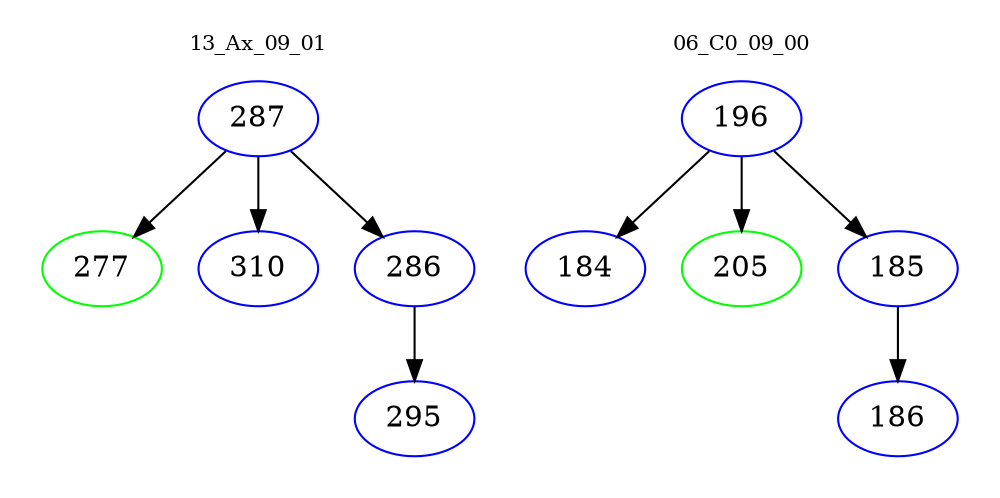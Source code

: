 digraph{
subgraph cluster_0 {
color = white
label = "13_Ax_09_01";
fontsize=10;
T0_287 [label="287", color="blue"]
T0_287 -> T0_277 [color="black"]
T0_277 [label="277", color="green"]
T0_287 -> T0_310 [color="black"]
T0_310 [label="310", color="blue"]
T0_287 -> T0_286 [color="black"]
T0_286 [label="286", color="blue"]
T0_286 -> T0_295 [color="black"]
T0_295 [label="295", color="blue"]
}
subgraph cluster_1 {
color = white
label = "06_C0_09_00";
fontsize=10;
T1_196 [label="196", color="blue"]
T1_196 -> T1_184 [color="black"]
T1_184 [label="184", color="blue"]
T1_196 -> T1_205 [color="black"]
T1_205 [label="205", color="green"]
T1_196 -> T1_185 [color="black"]
T1_185 [label="185", color="blue"]
T1_185 -> T1_186 [color="black"]
T1_186 [label="186", color="blue"]
}
}

